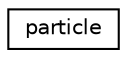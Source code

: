 digraph "Graphical Class Hierarchy"
{
 // INTERACTIVE_SVG=YES
 // LATEX_PDF_SIZE
  edge [fontname="Helvetica",fontsize="10",labelfontname="Helvetica",labelfontsize="10"];
  node [fontname="Helvetica",fontsize="10",shape=record];
  rankdir="LR";
  Node0 [label="particle",height=0.2,width=0.4,color="black", fillcolor="white", style="filled",URL="$classparticle.html",tooltip=" "];
}
